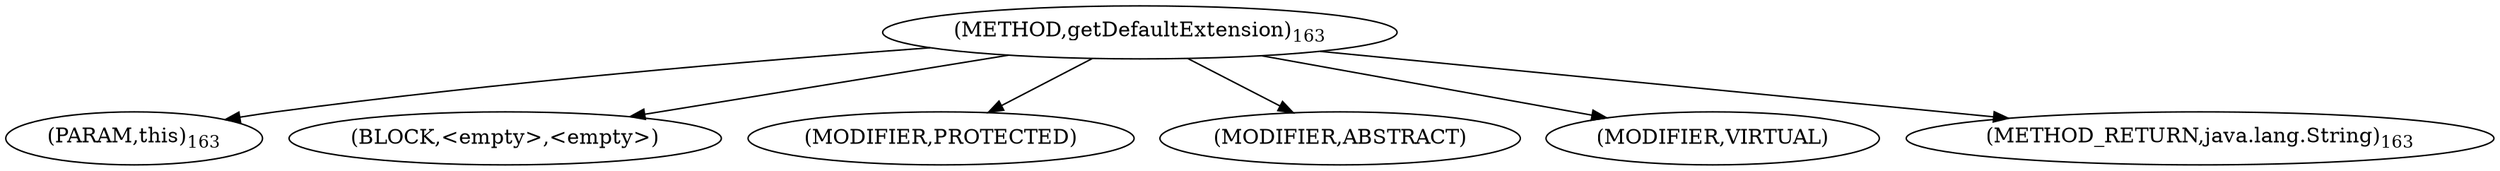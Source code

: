 digraph "getDefaultExtension" {  
"269" [label = <(METHOD,getDefaultExtension)<SUB>163</SUB>> ]
"270" [label = <(PARAM,this)<SUB>163</SUB>> ]
"271" [label = <(BLOCK,&lt;empty&gt;,&lt;empty&gt;)> ]
"272" [label = <(MODIFIER,PROTECTED)> ]
"273" [label = <(MODIFIER,ABSTRACT)> ]
"274" [label = <(MODIFIER,VIRTUAL)> ]
"275" [label = <(METHOD_RETURN,java.lang.String)<SUB>163</SUB>> ]
  "269" -> "270" 
  "269" -> "271" 
  "269" -> "272" 
  "269" -> "273" 
  "269" -> "274" 
  "269" -> "275" 
}
